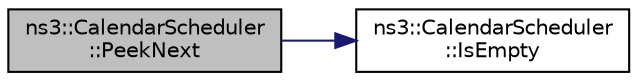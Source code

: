 digraph "ns3::CalendarScheduler::PeekNext"
{
 // LATEX_PDF_SIZE
  edge [fontname="Helvetica",fontsize="10",labelfontname="Helvetica",labelfontsize="10"];
  node [fontname="Helvetica",fontsize="10",shape=record];
  rankdir="LR";
  Node1 [label="ns3::CalendarScheduler\l::PeekNext",height=0.2,width=0.4,color="black", fillcolor="grey75", style="filled", fontcolor="black",tooltip="Get a pointer to the next event."];
  Node1 -> Node2 [color="midnightblue",fontsize="10",style="solid",fontname="Helvetica"];
  Node2 [label="ns3::CalendarScheduler\l::IsEmpty",height=0.2,width=0.4,color="black", fillcolor="white", style="filled",URL="$classns3_1_1_calendar_scheduler.html#a35d435f80c16dded551078157a7a276c",tooltip="Test if the schedule is empty."];
}
